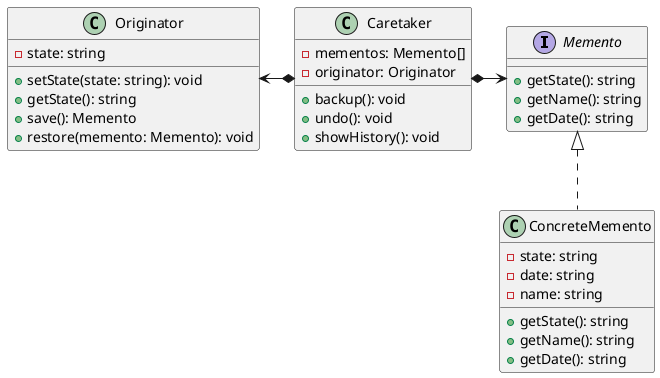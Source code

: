 @startuml memento

interface Memento {
  + getState(): string
  + getName(): string
  + getDate(): string
}

class ConcreteMemento {
  - state: string
  - date: string
  - name: string
  + getState(): string
  + getName(): string
  + getDate(): string
}

class Originator {
  - state: string
  + setState(state: string): void
  + getState(): string
  + save(): Memento
  + restore(memento: Memento): void
}

class Caretaker {
  - mementos: Memento[]
  - originator: Originator
  + backup(): void
  + undo(): void
  + showHistory(): void
}

Memento <|.. ConcreteMemento
Caretaker *-right-> Memento
Originator <-right-* Caretaker

@enduml